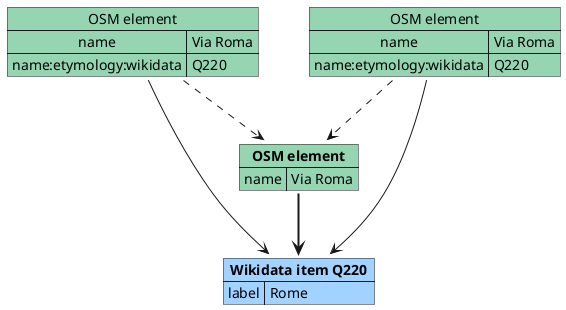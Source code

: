 @startuml propagation

map "OSM element" as osma #95d5b2 {
  name => Via Roma
  name:etymology:wikidata => Q220
}
map "**Wikidata item Q220**" as wikia #a2d2ff {
  label => Rome
}

map "OSM element" as osmb #95d5b2 {
  name => Via Roma
  name:etymology:wikidata => Q220
}

map "**OSM element**" as osmc #95d5b2 {
  name => Via Roma
}

osma -> wikia
osmb -> wikia
osmc -[bold]-> wikia
osma ..> osmc
osmb ..> osmc

@enduml